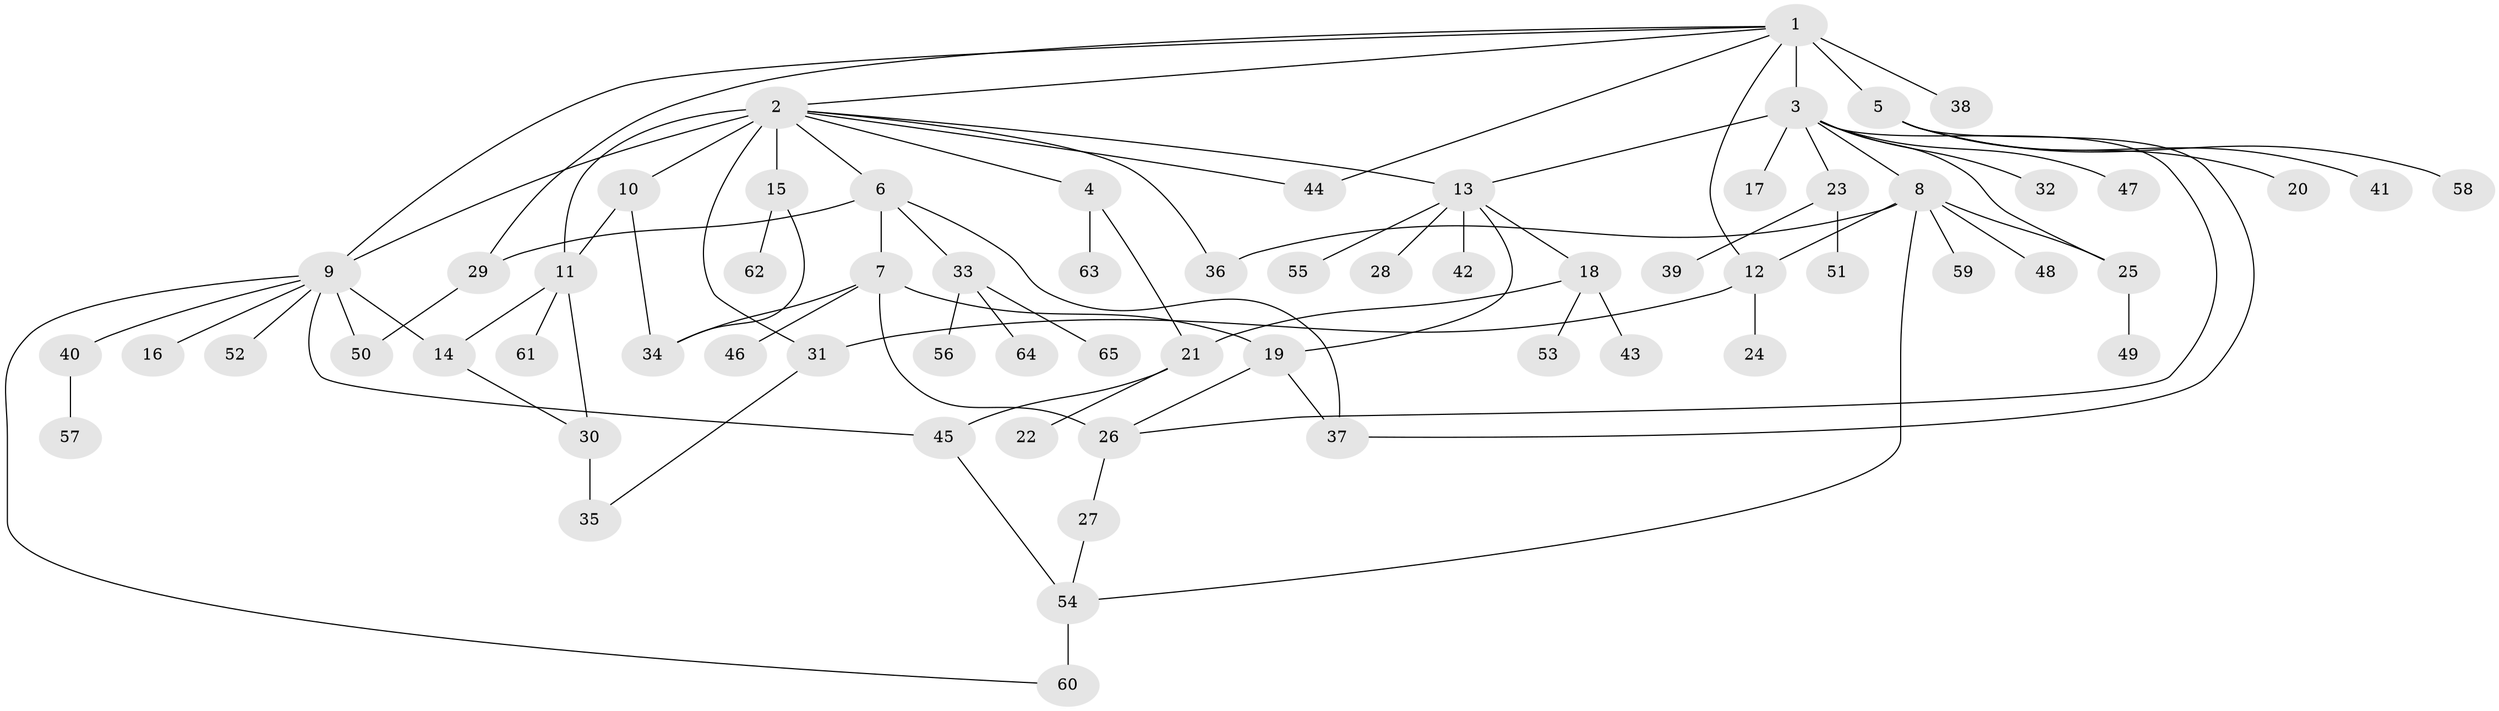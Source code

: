 // original degree distribution, {12: 0.007751937984496124, 15: 0.007751937984496124, 13: 0.015503875968992248, 4: 0.031007751937984496, 6: 0.023255813953488372, 8: 0.023255813953488372, 1: 0.5581395348837209, 10: 0.007751937984496124, 3: 0.09302325581395349, 7: 0.007751937984496124, 2: 0.17829457364341086, 5: 0.046511627906976744}
// Generated by graph-tools (version 1.1) at 2025/35/03/09/25 02:35:20]
// undirected, 65 vertices, 89 edges
graph export_dot {
graph [start="1"]
  node [color=gray90,style=filled];
  1;
  2;
  3;
  4;
  5;
  6;
  7;
  8;
  9;
  10;
  11;
  12;
  13;
  14;
  15;
  16;
  17;
  18;
  19;
  20;
  21;
  22;
  23;
  24;
  25;
  26;
  27;
  28;
  29;
  30;
  31;
  32;
  33;
  34;
  35;
  36;
  37;
  38;
  39;
  40;
  41;
  42;
  43;
  44;
  45;
  46;
  47;
  48;
  49;
  50;
  51;
  52;
  53;
  54;
  55;
  56;
  57;
  58;
  59;
  60;
  61;
  62;
  63;
  64;
  65;
  1 -- 2 [weight=1.0];
  1 -- 3 [weight=1.0];
  1 -- 5 [weight=1.0];
  1 -- 9 [weight=1.0];
  1 -- 12 [weight=1.0];
  1 -- 29 [weight=1.0];
  1 -- 38 [weight=4.0];
  1 -- 44 [weight=1.0];
  2 -- 4 [weight=1.0];
  2 -- 6 [weight=1.0];
  2 -- 9 [weight=1.0];
  2 -- 10 [weight=1.0];
  2 -- 11 [weight=1.0];
  2 -- 13 [weight=1.0];
  2 -- 15 [weight=1.0];
  2 -- 31 [weight=3.0];
  2 -- 36 [weight=1.0];
  2 -- 44 [weight=1.0];
  3 -- 8 [weight=1.0];
  3 -- 13 [weight=1.0];
  3 -- 17 [weight=4.0];
  3 -- 23 [weight=1.0];
  3 -- 25 [weight=1.0];
  3 -- 26 [weight=1.0];
  3 -- 32 [weight=1.0];
  3 -- 47 [weight=1.0];
  4 -- 21 [weight=1.0];
  4 -- 63 [weight=1.0];
  5 -- 20 [weight=1.0];
  5 -- 37 [weight=1.0];
  5 -- 41 [weight=1.0];
  5 -- 58 [weight=1.0];
  6 -- 7 [weight=1.0];
  6 -- 29 [weight=1.0];
  6 -- 33 [weight=1.0];
  6 -- 37 [weight=1.0];
  7 -- 19 [weight=1.0];
  7 -- 26 [weight=3.0];
  7 -- 34 [weight=1.0];
  7 -- 46 [weight=1.0];
  8 -- 12 [weight=1.0];
  8 -- 25 [weight=1.0];
  8 -- 36 [weight=1.0];
  8 -- 48 [weight=3.0];
  8 -- 54 [weight=1.0];
  8 -- 59 [weight=1.0];
  9 -- 14 [weight=1.0];
  9 -- 16 [weight=1.0];
  9 -- 40 [weight=1.0];
  9 -- 45 [weight=1.0];
  9 -- 50 [weight=2.0];
  9 -- 52 [weight=1.0];
  9 -- 60 [weight=1.0];
  10 -- 11 [weight=1.0];
  10 -- 34 [weight=1.0];
  11 -- 14 [weight=1.0];
  11 -- 30 [weight=1.0];
  11 -- 61 [weight=1.0];
  12 -- 24 [weight=3.0];
  12 -- 31 [weight=1.0];
  13 -- 18 [weight=1.0];
  13 -- 19 [weight=1.0];
  13 -- 28 [weight=1.0];
  13 -- 42 [weight=1.0];
  13 -- 55 [weight=1.0];
  14 -- 30 [weight=1.0];
  15 -- 34 [weight=1.0];
  15 -- 62 [weight=1.0];
  18 -- 21 [weight=1.0];
  18 -- 43 [weight=1.0];
  18 -- 53 [weight=1.0];
  19 -- 26 [weight=1.0];
  19 -- 37 [weight=1.0];
  21 -- 22 [weight=1.0];
  21 -- 45 [weight=1.0];
  23 -- 39 [weight=1.0];
  23 -- 51 [weight=1.0];
  25 -- 49 [weight=1.0];
  26 -- 27 [weight=1.0];
  27 -- 54 [weight=1.0];
  29 -- 50 [weight=1.0];
  30 -- 35 [weight=5.0];
  31 -- 35 [weight=1.0];
  33 -- 56 [weight=1.0];
  33 -- 64 [weight=1.0];
  33 -- 65 [weight=1.0];
  40 -- 57 [weight=1.0];
  45 -- 54 [weight=1.0];
  54 -- 60 [weight=3.0];
}
